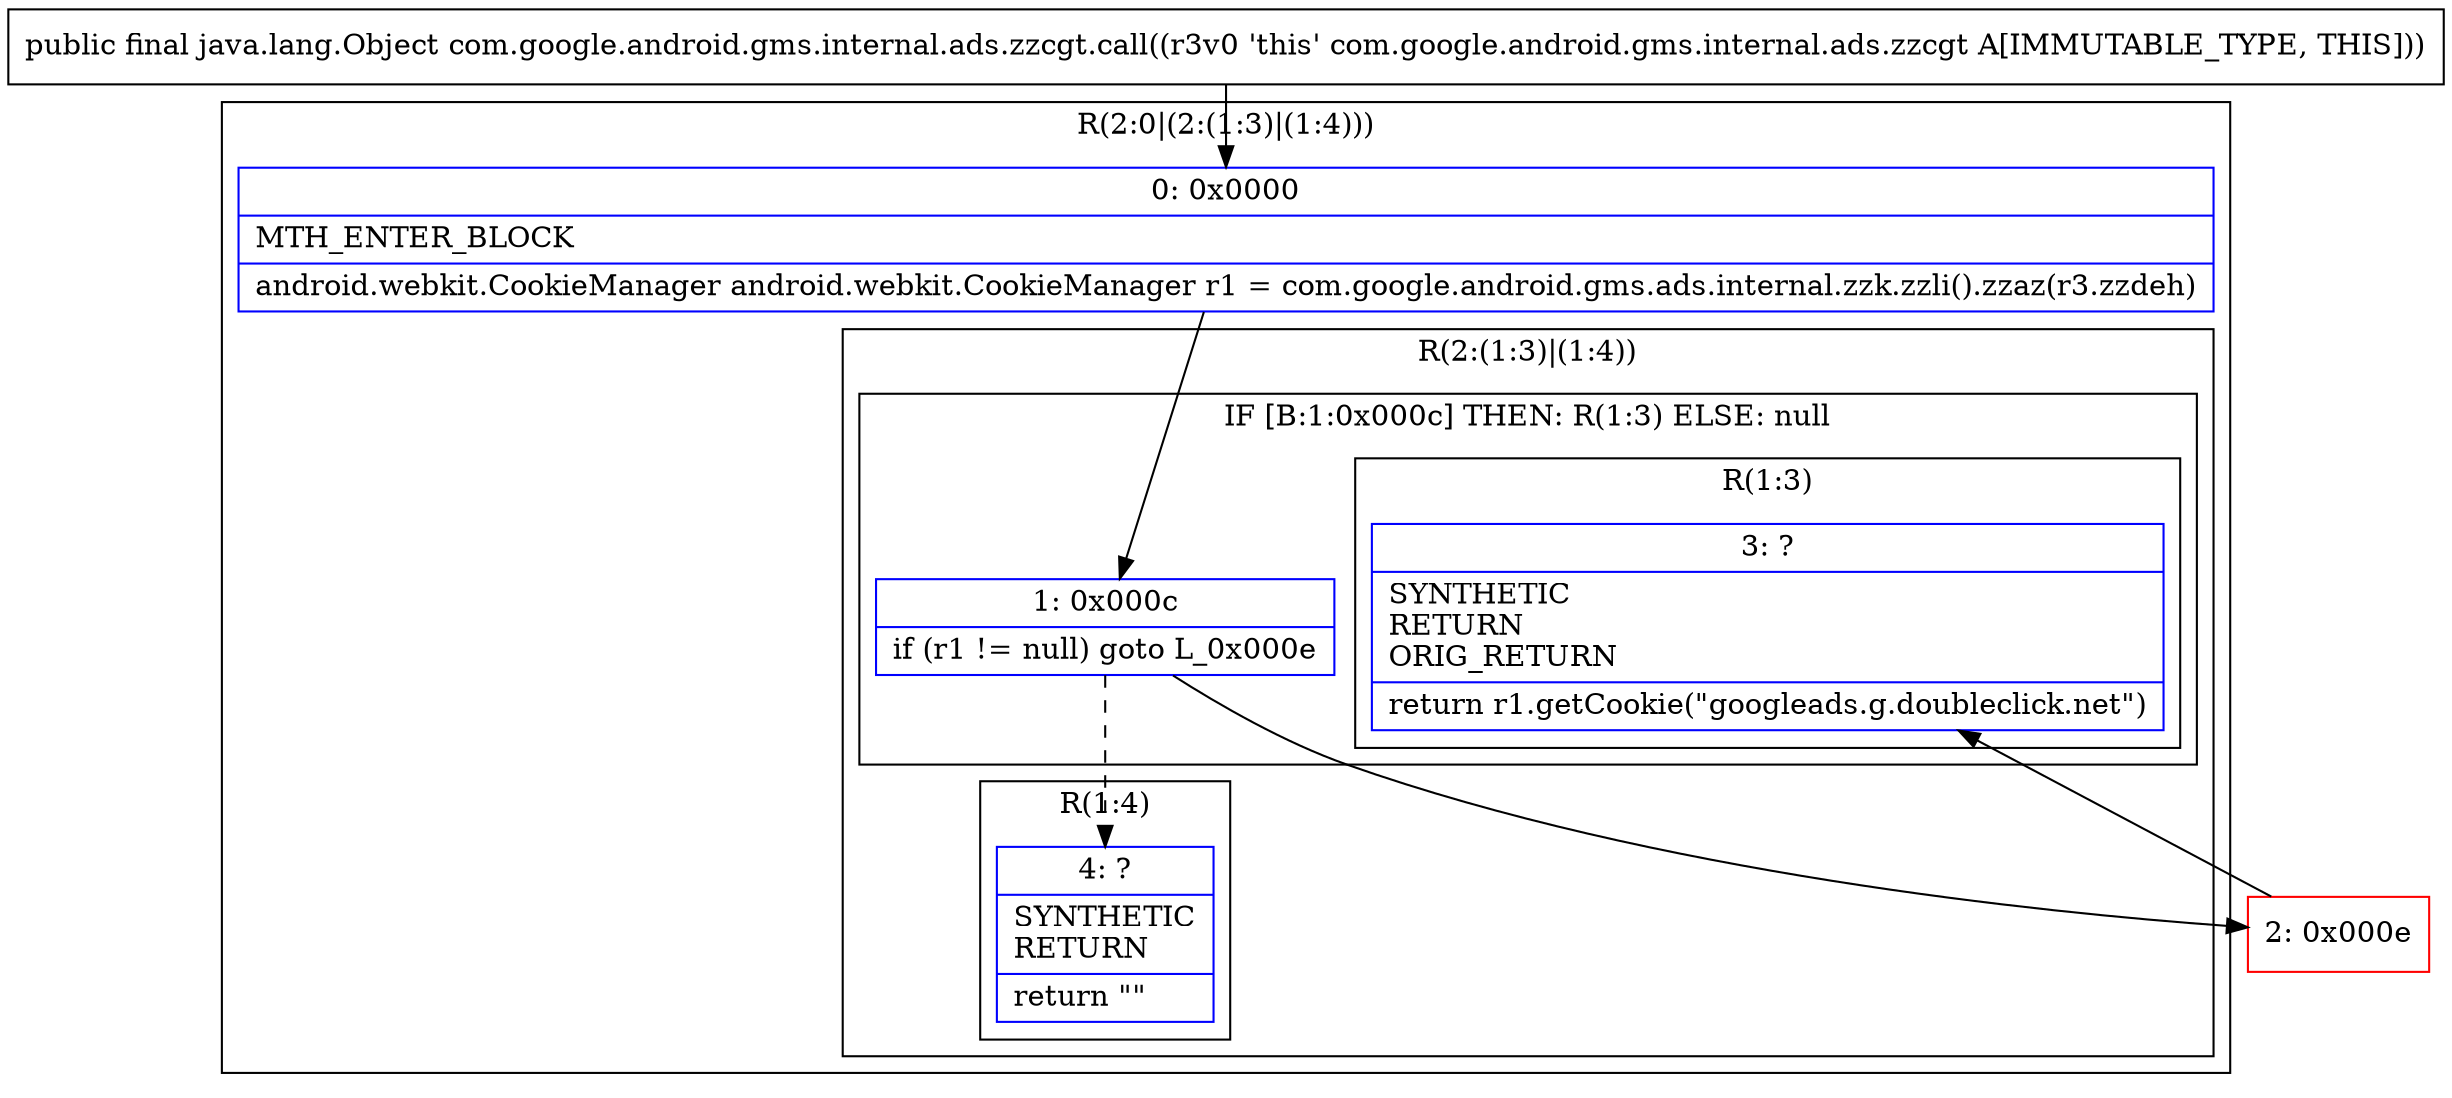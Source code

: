 digraph "CFG forcom.google.android.gms.internal.ads.zzcgt.call()Ljava\/lang\/Object;" {
subgraph cluster_Region_1349219622 {
label = "R(2:0|(2:(1:3)|(1:4)))";
node [shape=record,color=blue];
Node_0 [shape=record,label="{0\:\ 0x0000|MTH_ENTER_BLOCK\l|android.webkit.CookieManager android.webkit.CookieManager r1 = com.google.android.gms.ads.internal.zzk.zzli().zzaz(r3.zzdeh)\l}"];
subgraph cluster_Region_413596057 {
label = "R(2:(1:3)|(1:4))";
node [shape=record,color=blue];
subgraph cluster_IfRegion_1546795241 {
label = "IF [B:1:0x000c] THEN: R(1:3) ELSE: null";
node [shape=record,color=blue];
Node_1 [shape=record,label="{1\:\ 0x000c|if (r1 != null) goto L_0x000e\l}"];
subgraph cluster_Region_790864781 {
label = "R(1:3)";
node [shape=record,color=blue];
Node_3 [shape=record,label="{3\:\ ?|SYNTHETIC\lRETURN\lORIG_RETURN\l|return r1.getCookie(\"googleads.g.doubleclick.net\")\l}"];
}
}
subgraph cluster_Region_1436450580 {
label = "R(1:4)";
node [shape=record,color=blue];
Node_4 [shape=record,label="{4\:\ ?|SYNTHETIC\lRETURN\l|return \"\"\l}"];
}
}
}
Node_2 [shape=record,color=red,label="{2\:\ 0x000e}"];
MethodNode[shape=record,label="{public final java.lang.Object com.google.android.gms.internal.ads.zzcgt.call((r3v0 'this' com.google.android.gms.internal.ads.zzcgt A[IMMUTABLE_TYPE, THIS])) }"];
MethodNode -> Node_0;
Node_0 -> Node_1;
Node_1 -> Node_2;
Node_1 -> Node_4[style=dashed];
Node_2 -> Node_3;
}

